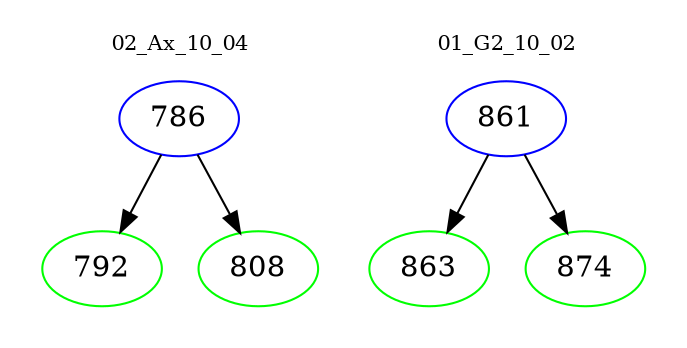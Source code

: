 digraph{
subgraph cluster_0 {
color = white
label = "02_Ax_10_04";
fontsize=10;
T0_786 [label="786", color="blue"]
T0_786 -> T0_792 [color="black"]
T0_792 [label="792", color="green"]
T0_786 -> T0_808 [color="black"]
T0_808 [label="808", color="green"]
}
subgraph cluster_1 {
color = white
label = "01_G2_10_02";
fontsize=10;
T1_861 [label="861", color="blue"]
T1_861 -> T1_863 [color="black"]
T1_863 [label="863", color="green"]
T1_861 -> T1_874 [color="black"]
T1_874 [label="874", color="green"]
}
}
